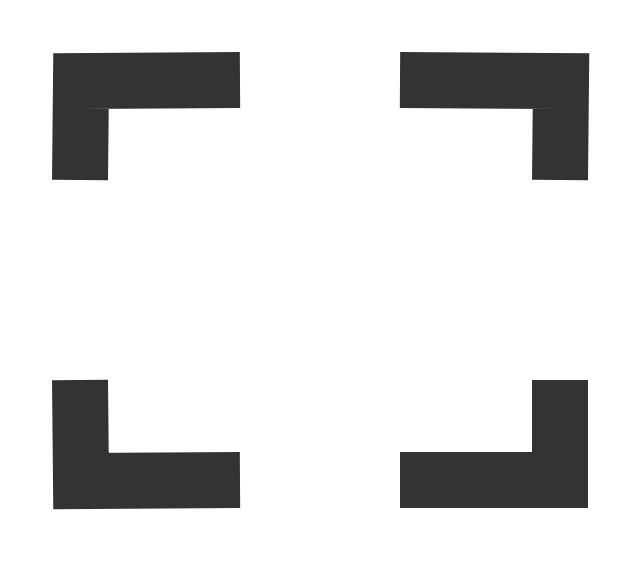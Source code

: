 <mxfile>
    <diagram id="DBtAsE_8EIPGSWh5YOdW" name="Page-1">
        <mxGraphModel dx="517" dy="614" grid="1" gridSize="10" guides="1" tooltips="1" connect="1" arrows="1" fold="1" page="1" pageScale="1" pageWidth="1169" pageHeight="827" math="0" shadow="0">
            <root>
                <mxCell id="0"/>
                <mxCell id="1" parent="0"/>
                <mxCell id="16" value="" style="rounded=0;whiteSpace=wrap;html=1;fillColor=none;strokeColor=none;" parent="1" vertex="1">
                    <mxGeometry width="320" height="280" as="geometry"/>
                </mxCell>
                <mxCell id="14" value="" style="shape=filledEdge;rounded=0;fixDash=1;endArrow=none;strokeWidth=30;fillColor=#333333;edgeStyle=orthogonalEdgeStyle;strokeColor=none;" parent="1" edge="1">
                    <mxGeometry width="60" height="40" relative="1" as="geometry">
                        <mxPoint x="200" y="40" as="sourcePoint"/>
                        <mxPoint x="280" y="90" as="targetPoint"/>
                    </mxGeometry>
                </mxCell>
                <mxCell id="15" value="" style="shape=filledEdge;rounded=0;fixDash=1;endArrow=none;strokeWidth=30;fillColor=#333333;edgeStyle=orthogonalEdgeStyle;strokeColor=none;" parent="1" edge="1">
                    <mxGeometry width="60" height="40" relative="1" as="geometry">
                        <mxPoint x="120" y="240" as="sourcePoint"/>
                        <mxPoint x="40" y="190" as="targetPoint"/>
                        <Array as="points"/>
                    </mxGeometry>
                </mxCell>
                <mxCell id="17" value="" style="shape=filledEdge;rounded=0;fixDash=1;endArrow=none;strokeWidth=30;fillColor=#333333;edgeStyle=orthogonalEdgeStyle;strokeColor=none;" parent="1" edge="1">
                    <mxGeometry width="60" height="40" relative="1" as="geometry">
                        <mxPoint x="200" y="240" as="sourcePoint"/>
                        <mxPoint x="280" y="190" as="targetPoint"/>
                        <Array as="points">
                            <mxPoint x="280" y="240"/>
                        </Array>
                    </mxGeometry>
                </mxCell>
                <mxCell id="18" value="" style="shape=filledEdge;rounded=0;fixDash=1;endArrow=none;strokeWidth=30;fillColor=#333333;edgeStyle=orthogonalEdgeStyle;strokeColor=none;" parent="1" edge="1">
                    <mxGeometry width="60" height="40" relative="1" as="geometry">
                        <mxPoint x="120" y="40" as="sourcePoint"/>
                        <mxPoint x="40" y="90" as="targetPoint"/>
                    </mxGeometry>
                </mxCell>
            </root>
        </mxGraphModel>
    </diagram>
</mxfile>